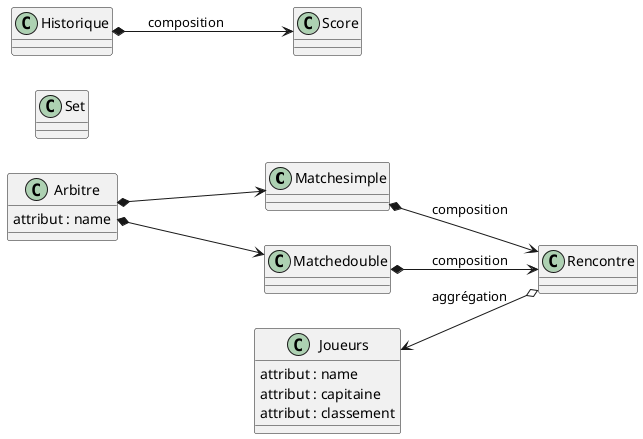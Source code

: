 @startuml "Enfer"

left to right direction

class Matchesimple{

}
class Matchedouble{

}


class Arbitre{
    attribut : name
}

class Joueurs{
    attribut : name
    attribut : capitaine
    attribut : classement
}

class Set{
}

class Score{

}

class Rencontre{

}
class Historique{

}

Joueurs <--o Rencontre : aggrégation
Matchesimple *-->Rencontre : composition
Matchedouble *-->Rencontre : composition

Historique*-->Score : composition

Arbitre *--> Matchesimple
Arbitre *--> Matchedouble






@enduml